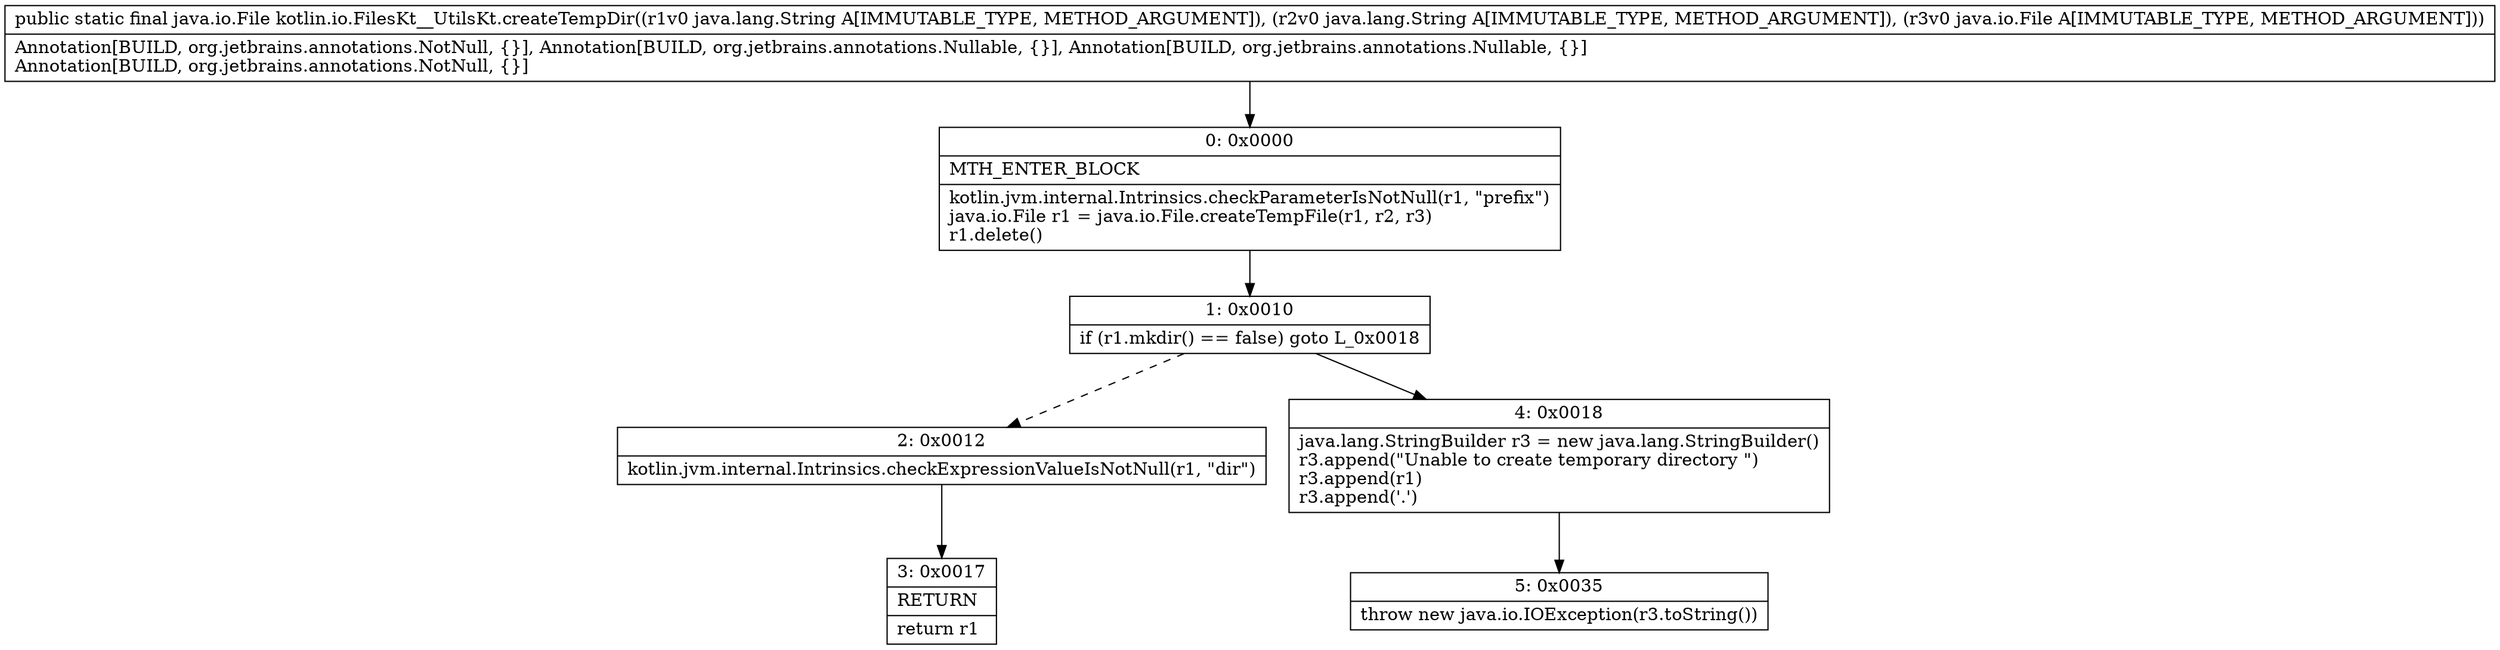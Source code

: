 digraph "CFG forkotlin.io.FilesKt__UtilsKt.createTempDir(Ljava\/lang\/String;Ljava\/lang\/String;Ljava\/io\/File;)Ljava\/io\/File;" {
Node_0 [shape=record,label="{0\:\ 0x0000|MTH_ENTER_BLOCK\l|kotlin.jvm.internal.Intrinsics.checkParameterIsNotNull(r1, \"prefix\")\ljava.io.File r1 = java.io.File.createTempFile(r1, r2, r3)\lr1.delete()\l}"];
Node_1 [shape=record,label="{1\:\ 0x0010|if (r1.mkdir() == false) goto L_0x0018\l}"];
Node_2 [shape=record,label="{2\:\ 0x0012|kotlin.jvm.internal.Intrinsics.checkExpressionValueIsNotNull(r1, \"dir\")\l}"];
Node_3 [shape=record,label="{3\:\ 0x0017|RETURN\l|return r1\l}"];
Node_4 [shape=record,label="{4\:\ 0x0018|java.lang.StringBuilder r3 = new java.lang.StringBuilder()\lr3.append(\"Unable to create temporary directory \")\lr3.append(r1)\lr3.append('.')\l}"];
Node_5 [shape=record,label="{5\:\ 0x0035|throw new java.io.IOException(r3.toString())\l}"];
MethodNode[shape=record,label="{public static final java.io.File kotlin.io.FilesKt__UtilsKt.createTempDir((r1v0 java.lang.String A[IMMUTABLE_TYPE, METHOD_ARGUMENT]), (r2v0 java.lang.String A[IMMUTABLE_TYPE, METHOD_ARGUMENT]), (r3v0 java.io.File A[IMMUTABLE_TYPE, METHOD_ARGUMENT]))  | Annotation[BUILD, org.jetbrains.annotations.NotNull, \{\}], Annotation[BUILD, org.jetbrains.annotations.Nullable, \{\}], Annotation[BUILD, org.jetbrains.annotations.Nullable, \{\}]\lAnnotation[BUILD, org.jetbrains.annotations.NotNull, \{\}]\l}"];
MethodNode -> Node_0;
Node_0 -> Node_1;
Node_1 -> Node_2[style=dashed];
Node_1 -> Node_4;
Node_2 -> Node_3;
Node_4 -> Node_5;
}

